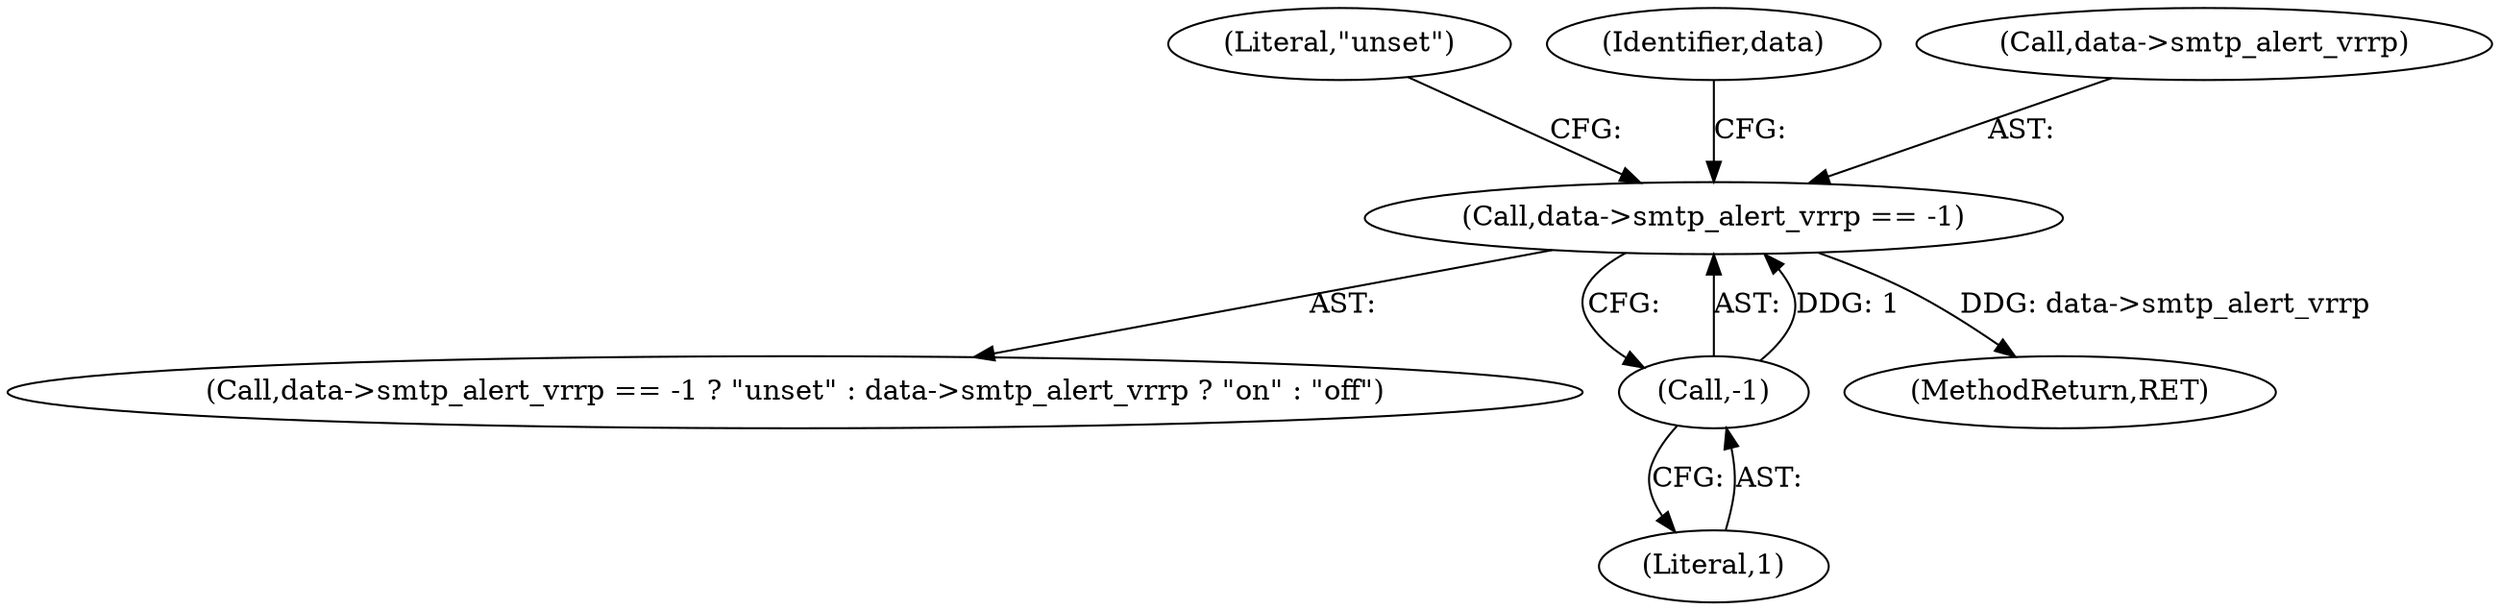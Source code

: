 digraph "0_keepalived_c6247a9ef2c7b33244ab1d3aa5d629ec49f0a067@pointer" {
"1000226" [label="(Call,data->smtp_alert_vrrp == -1)"];
"1000230" [label="(Call,-1)"];
"1000232" [label="(Literal,\"unset\")"];
"1000231" [label="(Literal,1)"];
"1000225" [label="(Call,data->smtp_alert_vrrp == -1 ? \"unset\" : data->smtp_alert_vrrp ? \"on\" : \"off\")"];
"1000235" [label="(Identifier,data)"];
"1000227" [label="(Call,data->smtp_alert_vrrp)"];
"1001075" [label="(MethodReturn,RET)"];
"1000226" [label="(Call,data->smtp_alert_vrrp == -1)"];
"1000230" [label="(Call,-1)"];
"1000226" -> "1000225"  [label="AST: "];
"1000226" -> "1000230"  [label="CFG: "];
"1000227" -> "1000226"  [label="AST: "];
"1000230" -> "1000226"  [label="AST: "];
"1000232" -> "1000226"  [label="CFG: "];
"1000235" -> "1000226"  [label="CFG: "];
"1000226" -> "1001075"  [label="DDG: data->smtp_alert_vrrp"];
"1000230" -> "1000226"  [label="DDG: 1"];
"1000230" -> "1000231"  [label="CFG: "];
"1000231" -> "1000230"  [label="AST: "];
}
